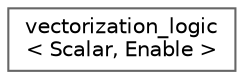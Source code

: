 digraph "类继承关系图"
{
 // LATEX_PDF_SIZE
  bgcolor="transparent";
  edge [fontname=Helvetica,fontsize=10,labelfontname=Helvetica,labelfontsize=10];
  node [fontname=Helvetica,fontsize=10,shape=box,height=0.2,width=0.4];
  rankdir="LR";
  Node0 [id="Node000000",label="vectorization_logic\l\< Scalar, Enable \>",height=0.2,width=0.4,color="grey40", fillcolor="white", style="filled",URL="$structvectorization__logic.html",tooltip=" "];
}

